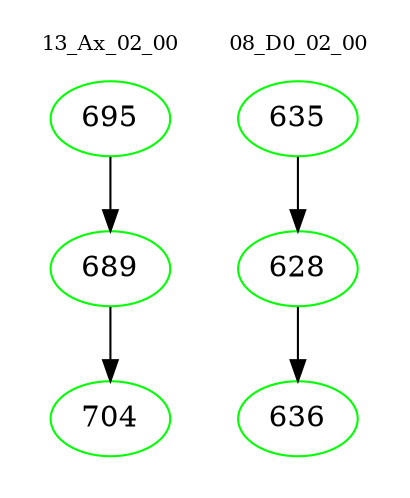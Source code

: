 digraph{
subgraph cluster_0 {
color = white
label = "13_Ax_02_00";
fontsize=10;
T0_695 [label="695", color="green"]
T0_695 -> T0_689 [color="black"]
T0_689 [label="689", color="green"]
T0_689 -> T0_704 [color="black"]
T0_704 [label="704", color="green"]
}
subgraph cluster_1 {
color = white
label = "08_D0_02_00";
fontsize=10;
T1_635 [label="635", color="green"]
T1_635 -> T1_628 [color="black"]
T1_628 [label="628", color="green"]
T1_628 -> T1_636 [color="black"]
T1_636 [label="636", color="green"]
}
}
